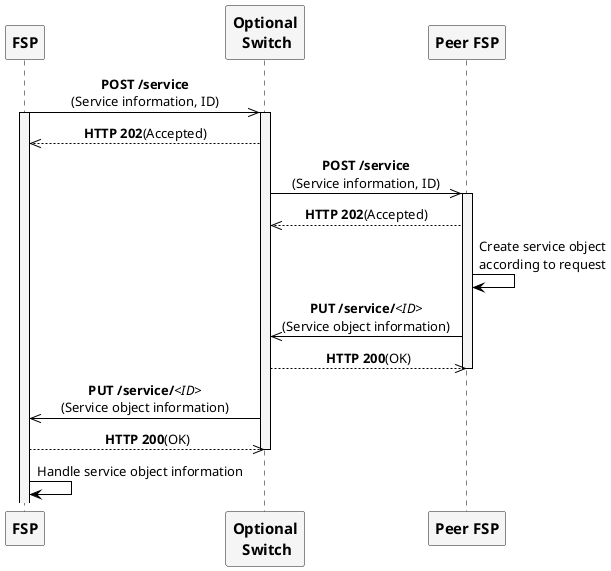 /'*****
 License
 --------------
 Copyright © 2017 Bill & Melinda Gates Foundation
 The Mojaloop files are made available by the Bill & Melinda Gates Foundation under the Apache License, Version 2.0 (the "License") and you may not use these files except in compliance with the License. You may obtain a copy of the License at
 http://www.apache.org/licenses/LICENSE-2.0
 Unless required by applicable law or agreed to in writing, the Mojaloop files are distributed on an "AS IS" BASIS, WITHOUT WARRANTIES OR CONDITIONS OF ANY KIND, either express or implied. See the License for the specific language governing permissions and limitations under the License.
 Contributors
 --------------
 This is the official list of the Mojaloop project contributors for this file.
 Names of the original copyright holders (individuals or organizations)
 should be listed with a '*' in the first column. People who have
 contributed from an organization can be listed under the organization
 that actually holds the copyright for their contributions (see the
 Gates Foundation organization for an example). Those individuals should have
 their names indented and be marked with a '-'. Email address can be added
 optionally within square brackets <email>.
 * Gates Foundation
 - Name Surname <name.surname@gatesfoundation.com>

 * Henk Kodde <henk.kodde@modusbox.com>
 --------------
 ******'/

@startuml
' declaring skinparam
skinparam sequenceMessageAlign center
skinparam shadowing false
skinparam defaultFontName Arial
skinparam monochrome true
skinparam SequenceLifeLineBackgroundColor WhiteSmoke
skinparam SequenceLifeLineBorderColor Black
skinparam ParticipantFontStyle Bold
skinparam ParticipantFontSize 15
skinparam ParticipantBackgroundColor WhiteSmoke
skinparam ArrowColor Black

' declare title
' title HTTP POST call flow

' Actor Keys:
' participant - FSP, Peer FSP and Optional Switch

' declare actors
participant "FSP" as FSP
participant "Optional\n Switch" as Switch
participant "Peer FSP" as PEERFSP

' start flow
FSP ->> Switch: **POST /service**\n(Service information, ID)
activate FSP
activate Switch
FSP <<-- Switch: **HTTP 202**(Accepted)
Switch ->> PEERFSP: **POST /service**\n(Service information, ID)
activate PEERFSP
Switch <<-- PEERFSP: **HTTP 202**(Accepted)
PEERFSP -> PEERFSP: Create service object\naccording to request
Switch <<- PEERFSP: **PUT /service/**//<ID>//\n(Service object information)
Switch -->> PEERFSP: **HTTP 200**(OK)
deactivate PEERFSP
FSP <<- Switch: **PUT /service/**//<ID>//\n(Service object information)
FSP -->> Switch: **HTTP 200**(OK)
deactivate Switch
FSP -> FSP: Handle service object information
' deactivate FSP
@enduml
